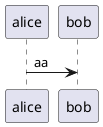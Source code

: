 {
  "sha1": "pkeq4ejet8gw7lteg5nb0uy5awr0a15",
  "insertion": {
    "when": "2024-06-04T17:28:41.317Z",
    "user": "plantuml@gmail.com"
  }
}
@startuml
'!preprocessorV2

!function id($text)
!return $text
!endfunction

!function id($text)
!return $text
!endfunction


alice -> bob : id("aa")
@enduml
